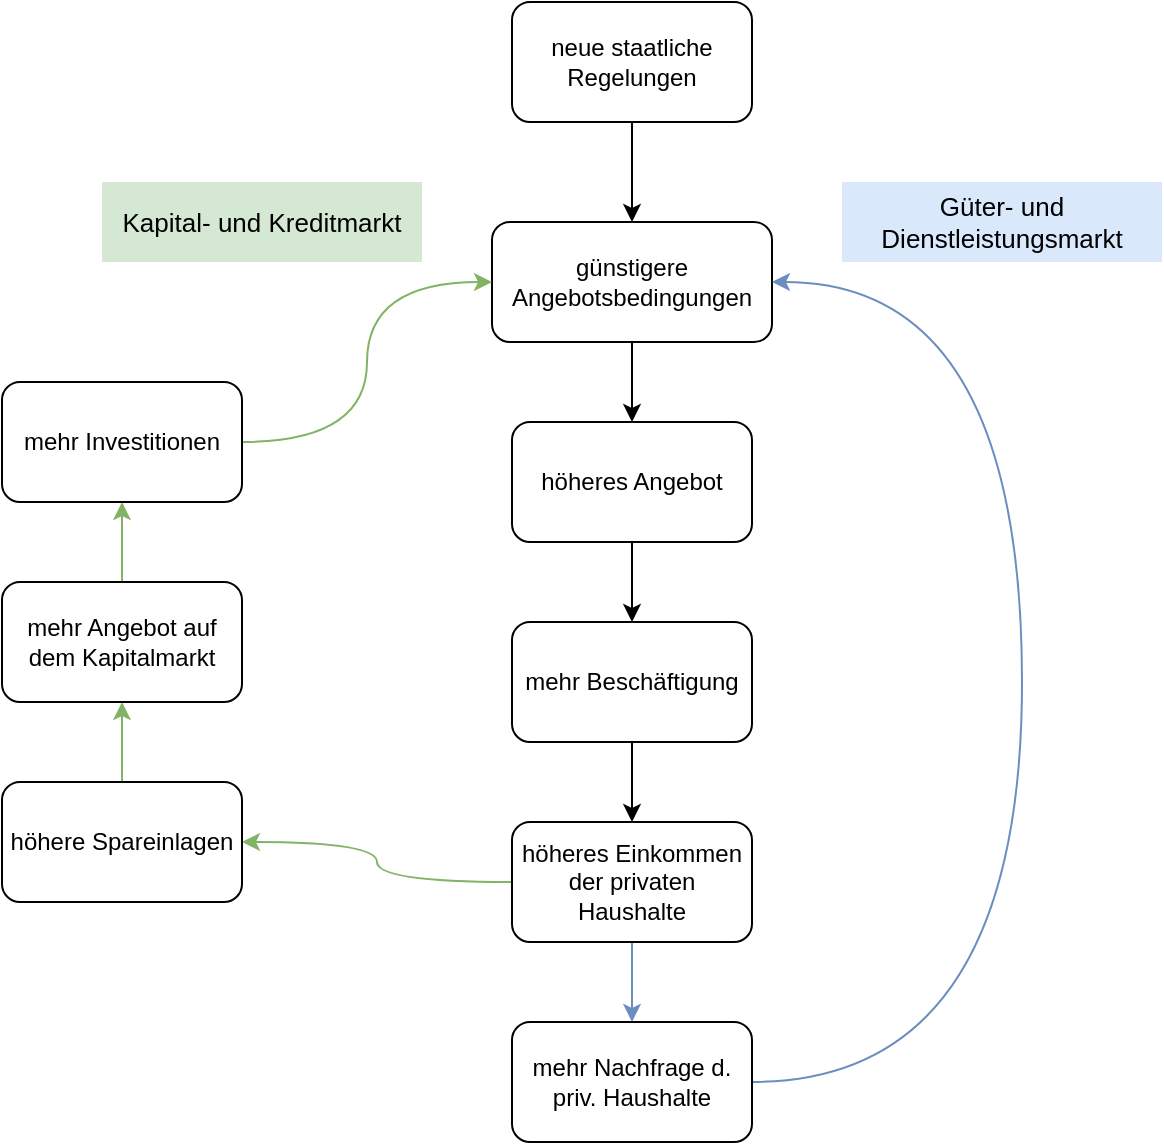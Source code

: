 <mxfile version="14.4.2" type="device"><diagram id="iwxnXBsAzy03s2LQehj2" name="Page-1"><mxGraphModel dx="1422" dy="769" grid="1" gridSize="10" guides="1" tooltips="1" connect="1" arrows="1" fold="1" page="1" pageScale="1" pageWidth="850" pageHeight="1100" math="0" shadow="0"><root><mxCell id="0"/><mxCell id="1" parent="0"/><mxCell id="49TwZ3TRVu6jAuuDKOZ5-10" style="edgeStyle=orthogonalEdgeStyle;rounded=0;orthogonalLoop=1;jettySize=auto;html=1;entryX=0.5;entryY=0;entryDx=0;entryDy=0;" edge="1" parent="1" source="49TwZ3TRVu6jAuuDKOZ5-1" target="49TwZ3TRVu6jAuuDKOZ5-2"><mxGeometry relative="1" as="geometry"/></mxCell><mxCell id="49TwZ3TRVu6jAuuDKOZ5-1" value="neue staatliche Regelungen" style="rounded=1;whiteSpace=wrap;html=1;" vertex="1" parent="1"><mxGeometry x="365" y="30" width="120" height="60" as="geometry"/></mxCell><mxCell id="49TwZ3TRVu6jAuuDKOZ5-11" style="edgeStyle=orthogonalEdgeStyle;rounded=0;orthogonalLoop=1;jettySize=auto;html=1;entryX=0.5;entryY=0;entryDx=0;entryDy=0;" edge="1" parent="1" source="49TwZ3TRVu6jAuuDKOZ5-2" target="49TwZ3TRVu6jAuuDKOZ5-3"><mxGeometry relative="1" as="geometry"/></mxCell><mxCell id="49TwZ3TRVu6jAuuDKOZ5-2" value="günstigere Angebotsbedingungen" style="rounded=1;whiteSpace=wrap;html=1;" vertex="1" parent="1"><mxGeometry x="355" y="140" width="140" height="60" as="geometry"/></mxCell><mxCell id="49TwZ3TRVu6jAuuDKOZ5-12" style="edgeStyle=orthogonalEdgeStyle;rounded=0;orthogonalLoop=1;jettySize=auto;html=1;" edge="1" parent="1" source="49TwZ3TRVu6jAuuDKOZ5-3" target="49TwZ3TRVu6jAuuDKOZ5-4"><mxGeometry relative="1" as="geometry"/></mxCell><mxCell id="49TwZ3TRVu6jAuuDKOZ5-3" value="höheres Angebot" style="rounded=1;whiteSpace=wrap;html=1;" vertex="1" parent="1"><mxGeometry x="365" y="240" width="120" height="60" as="geometry"/></mxCell><mxCell id="49TwZ3TRVu6jAuuDKOZ5-13" style="edgeStyle=orthogonalEdgeStyle;rounded=0;orthogonalLoop=1;jettySize=auto;html=1;" edge="1" parent="1" source="49TwZ3TRVu6jAuuDKOZ5-4" target="49TwZ3TRVu6jAuuDKOZ5-5"><mxGeometry relative="1" as="geometry"/></mxCell><mxCell id="49TwZ3TRVu6jAuuDKOZ5-4" value="mehr Beschäftigung" style="rounded=1;whiteSpace=wrap;html=1;" vertex="1" parent="1"><mxGeometry x="365" y="340" width="120" height="60" as="geometry"/></mxCell><mxCell id="49TwZ3TRVu6jAuuDKOZ5-14" style="edgeStyle=orthogonalEdgeStyle;rounded=0;orthogonalLoop=1;jettySize=auto;html=1;entryX=0.5;entryY=0;entryDx=0;entryDy=0;fillColor=#dae8fc;strokeColor=#6c8ebf;" edge="1" parent="1" source="49TwZ3TRVu6jAuuDKOZ5-5" target="49TwZ3TRVu6jAuuDKOZ5-6"><mxGeometry relative="1" as="geometry"/></mxCell><mxCell id="49TwZ3TRVu6jAuuDKOZ5-15" style="edgeStyle=orthogonalEdgeStyle;rounded=0;orthogonalLoop=1;jettySize=auto;html=1;curved=1;fillColor=#d5e8d4;strokeColor=#82b366;" edge="1" parent="1" source="49TwZ3TRVu6jAuuDKOZ5-5" target="49TwZ3TRVu6jAuuDKOZ5-7"><mxGeometry relative="1" as="geometry"/></mxCell><mxCell id="49TwZ3TRVu6jAuuDKOZ5-5" value="höheres Einkommen der privaten Haushalte" style="rounded=1;whiteSpace=wrap;html=1;" vertex="1" parent="1"><mxGeometry x="365" y="440" width="120" height="60" as="geometry"/></mxCell><mxCell id="49TwZ3TRVu6jAuuDKOZ5-20" style="edgeStyle=orthogonalEdgeStyle;curved=1;rounded=0;orthogonalLoop=1;jettySize=auto;html=1;entryX=1;entryY=0.5;entryDx=0;entryDy=0;exitX=1;exitY=0.5;exitDx=0;exitDy=0;fillColor=#dae8fc;strokeColor=#6c8ebf;" edge="1" parent="1" source="49TwZ3TRVu6jAuuDKOZ5-6" target="49TwZ3TRVu6jAuuDKOZ5-2"><mxGeometry relative="1" as="geometry"><Array as="points"><mxPoint x="620" y="570"/><mxPoint x="620" y="170"/></Array></mxGeometry></mxCell><mxCell id="49TwZ3TRVu6jAuuDKOZ5-6" value="mehr Nachfrage d. priv. Haushalte" style="rounded=1;whiteSpace=wrap;html=1;" vertex="1" parent="1"><mxGeometry x="365" y="540" width="120" height="60" as="geometry"/></mxCell><mxCell id="49TwZ3TRVu6jAuuDKOZ5-16" style="edgeStyle=orthogonalEdgeStyle;rounded=0;orthogonalLoop=1;jettySize=auto;html=1;entryX=0.5;entryY=1;entryDx=0;entryDy=0;fillColor=#d5e8d4;strokeColor=#82b366;curved=1;" edge="1" parent="1" source="49TwZ3TRVu6jAuuDKOZ5-7" target="49TwZ3TRVu6jAuuDKOZ5-8"><mxGeometry relative="1" as="geometry"/></mxCell><mxCell id="49TwZ3TRVu6jAuuDKOZ5-7" value="höhere Spareinlagen" style="rounded=1;whiteSpace=wrap;html=1;" vertex="1" parent="1"><mxGeometry x="110" y="420" width="120" height="60" as="geometry"/></mxCell><mxCell id="49TwZ3TRVu6jAuuDKOZ5-17" style="edgeStyle=orthogonalEdgeStyle;rounded=0;orthogonalLoop=1;jettySize=auto;html=1;entryX=0.5;entryY=1;entryDx=0;entryDy=0;fillColor=#d5e8d4;strokeColor=#82b366;curved=1;" edge="1" parent="1" source="49TwZ3TRVu6jAuuDKOZ5-8" target="49TwZ3TRVu6jAuuDKOZ5-9"><mxGeometry relative="1" as="geometry"/></mxCell><mxCell id="49TwZ3TRVu6jAuuDKOZ5-8" value="&lt;div&gt;mehr Angebot auf dem Kapitalmarkt&lt;/div&gt;" style="rounded=1;whiteSpace=wrap;html=1;" vertex="1" parent="1"><mxGeometry x="110" y="320" width="120" height="60" as="geometry"/></mxCell><mxCell id="49TwZ3TRVu6jAuuDKOZ5-18" style="edgeStyle=orthogonalEdgeStyle;rounded=0;orthogonalLoop=1;jettySize=auto;html=1;entryX=0;entryY=0.5;entryDx=0;entryDy=0;curved=1;fillColor=#d5e8d4;strokeColor=#82b366;" edge="1" parent="1" source="49TwZ3TRVu6jAuuDKOZ5-9" target="49TwZ3TRVu6jAuuDKOZ5-2"><mxGeometry relative="1" as="geometry"/></mxCell><mxCell id="49TwZ3TRVu6jAuuDKOZ5-9" value="mehr Investitionen" style="rounded=1;whiteSpace=wrap;html=1;" vertex="1" parent="1"><mxGeometry x="110" y="220" width="120" height="60" as="geometry"/></mxCell><mxCell id="49TwZ3TRVu6jAuuDKOZ5-22" value="&lt;div&gt;Güter- und Dienstleistungsmarkt&lt;/div&gt;" style="text;html=1;fillColor=#dae8fc;align=center;verticalAlign=middle;whiteSpace=wrap;rounded=0;fontSize=13;" vertex="1" parent="1"><mxGeometry x="530" y="120" width="160" height="40" as="geometry"/></mxCell><mxCell id="49TwZ3TRVu6jAuuDKOZ5-23" value="Kapital- und Kreditmarkt" style="text;html=1;fillColor=#d5e8d4;align=center;verticalAlign=middle;whiteSpace=wrap;rounded=0;fontSize=13;" vertex="1" parent="1"><mxGeometry x="160" y="120" width="160" height="40" as="geometry"/></mxCell></root></mxGraphModel></diagram></mxfile>